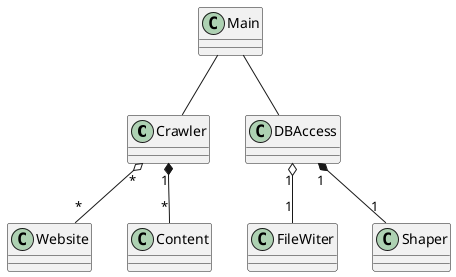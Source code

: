 @startuml

Crawler "*" o-- "*" Website
Crawler "1" *-- "*" Content

Main -- Crawler
Main -- DBAccess

DBAccess "1" o-- "1" FileWiter
DBAccess "1" *-- "1" Shaper
@enduml